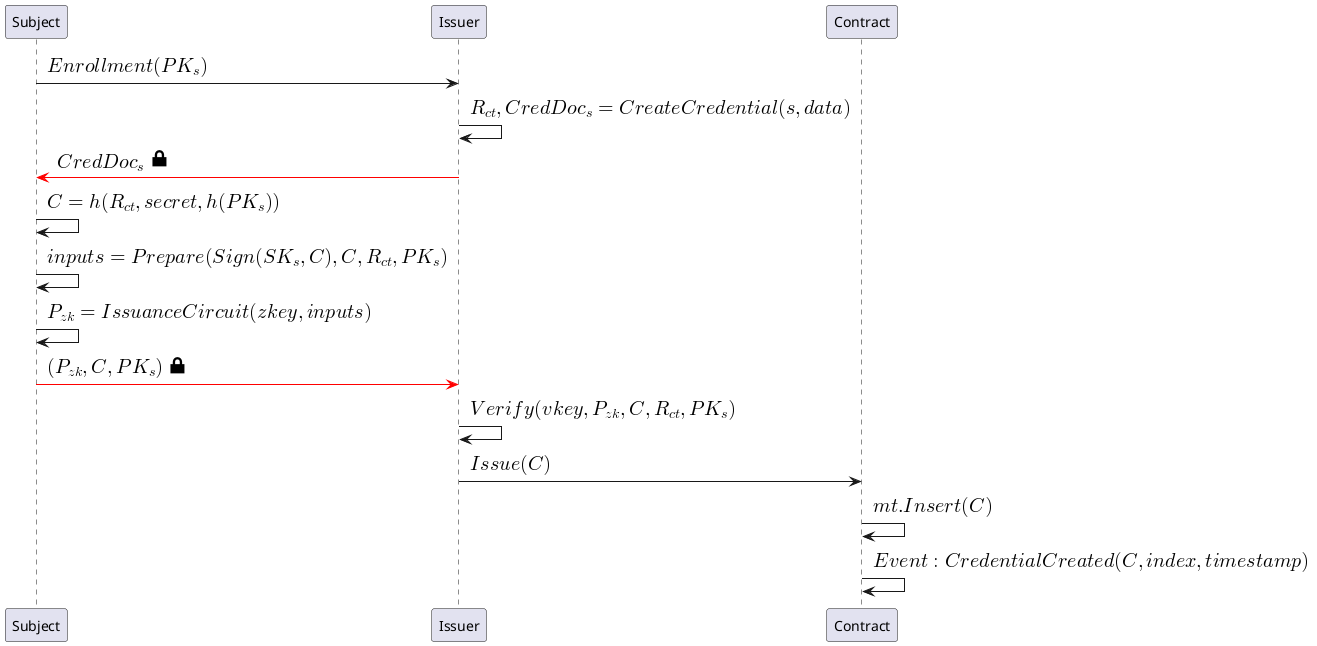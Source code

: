 @startuml (id=Registration)
' == Registration Phase ==
Subject -> Issuer: <latex>Enrollment(PK_{s})</latex>
' Creates a credential as a precise proof (merkle tree) for the subject s
Issuer -> Issuer: <latex>R_{ct}, CredDoc_{s} = CreateCredential(s, data)</latex>
' Send the credential to the subject over an encrypted channel
Issuer -[#FF0000]> Subject: <latex>CredDoc_{s}</latex><size:28><&lock-locked></size>
' Subject -> Subject: <latex>CheckCredClaims()</latex>
' Subject -> Subject: <latex>nullifier = R_{ct}</lnullifieratex>
' In our case the nullifier is a shared data between the issuer and the subject
' TODO: Alternativaly we could hide the nullifier from the issuer while still able to prove
' the correcness of the commitment (e.g. h(CRoot + salt)).
Subject -> Subject: <latex>C = h(R_{ct}, secret, h(PK_{s}))</latex>
Subject -> Subject: <latex>inputs = Prepare(Sign(SK_{s}, C), C, R_{ct}, PK_{s})</latex>
Subject -> Subject: <latex>P_{zk} = IssuanceCircuit(zkey, inputs)</latex>
Subject -[#FF0000]> Issuer : <latex>(P_{zk}, C, PK_{s})</latex><size:28><&lock-locked></size>
' note right Issuer
'   Checks:
'     - The commitment is from the correct credential root
'     - The commitment is signed by the correct subject
' end note
Issuer -> Issuer: <latex>Verify(vkey, P_{zk}, C, R_{ct}, PK_{s})</latex>
Issuer -> Contract: <latex>Issue(C)</latex>

Contract -> Contract: <latex>mt.Insert(C)</latex>
Contract -> Contract: <latex>Event:CredentialCreated(C, index, timestamp)</latex>
@enduml

@startuml (id=Approval)
' == Approval Phase ==
Subject -> Contract: <latex>CollectCredentialCreatedEvents()</latex>
Contract --> Subject: <latex>events</latex>
Subject -> Subject: <latex>mt = BuildCertTree(events)</latex>
Subject -> Subject: <latex>ct = BuildCredTree(credDoc)</latex>
Subject -> Subject: <latex>C = h(R_{ct}, secret, h(PK_{s}))</latex>
Subject -> Subject: <latex>P_{mt} = MerkleProof(R_{mt}, C)</latex>
Subject -> Subject: <latex>inputs = Prepare(C, P_{mt}, R_{mt}, h(R_{ct}), sender)</latex>
Subject -> Subject: <latex>P_{zk} = ApprovalCircuit(zkey, inputs)</latex>
Subject -> Contract: <latex>Approve(P_{zk}, R_{mt}, h(R_{ct}))</latex>
' Attest subject consents with the credential's claims
' note right Contract
'   Checks:
'     - The commitment exists in the contract's merkle tree
'     - The credential was not approved already
'     - The sender is the creator of the proof
' end note
Contract -> Contract: <latex>Verify(vkey, P_{zk}, R_{mt}, h(R_{ct}), sender)</latex>
Contract -> Contract: <latex>MarkCredentialAsIssued(h(R_{ct}))</latex>
Contract -> Contract: <latex>Event:CredentialIssued(sender, h(R_{ct}), timestamp)</latex>
@enduml

@startuml (id=Revocation)
' == Revocation ==
Issuer -> Contract: <latex>Revoke(h(R_{ct}), reason)</latex>
' Subjects can also revoke their credentials if they want
' Subject --> Contract: <latex>Revoke(h(R_{ct}), reason)</latex>
Contract -> Contract: <latex>MarkCredentialAsRevoked(h(R_{ct}))</latex>
Contract -> Contract: <latex>Event:CredentialRevoked(h(R_{ct}), reason, timestamp)</latex>
@enduml

@startuml (id=PresentationAuth)
' == Presentation: Authenticity Check ==
Verifier -> Subject: <latex>RequestAuthProof()</latex>
Subject -> Contract: <latex>CollectCredentialCreatedEvents()</latex>
Contract --> Subject: <latex>events</latex>
Subject -> Subject: <latex>mt = BuildCertTree(events)</latex>
Subject -> Subject: <latex>ct = BuildCredTree(credDoc)</latex>

Subject -> Subject: <latex>C = h(R_{ct}, secret, h(PK_{s}))</latex>
Subject -> Subject: <latex>P_{mt} = MerkleProof(R_{mt}, C)</latex>
Subject -> Subject: <latex>inputs = Prepare(Sign(SK_{s}, C), C, P_{mt}, R_{mt}, h(R_{ct}), PK_{s})</latex>
Subject -> Subject: <latex>P_{zk} = PresentationAuthCircuit(zkey, inputs)</latex>

Subject -> Verifier: <latex>(P_{zk}, h(R_{ct}),  R_{mt}, PK_{s})</latex>
Verifier -> Contract: <latex>IsKnownRoot(R_{mt})</latex>
Contract --> Verifier: <latex>true/false</latex>
' note right Verifier
'   Checks:
'     - The subject knows the pre-image of a commitment for the presented credential
'     - The credential was issued to him (he has knowledge of the EdDSA private key)
'     - The subject consent with the claims in the credential (i.e. signed by the subject)
'     - The commitment exists in the contract's merkle tree for the given root (was created by the right issuer => require ENS check!)
'     - The credential was not revoked or expired
' end note
Verifier -> Contract: <latex>VerifyCredentialStatus(h(R_{ct}))</latex>
alt #lightgreen Successful case
  Contract --> Verifier: Credential is valid (not revoked or expired)
else #pink Failure
  Contract --> Verifier: Credential is not valid
end
Verifier -> Verifier: <latex>Verify(vkey, P_{zk}, h(R_{ct}), R_{mt}, PK_{s})</latex>
@enduml

@startuml (id=PresentationConditionalQuery)
' == Presentation: Credential's Conditional Check ==
' TODO: retrieve and check credtree schema
' TODO: add example using merkle multiproof
Verifier -> Subject: <latex>RequestProofFor(FieldKey, Criterion, OP)</latex>
Subject -> Contract: <latex>CollectCredentialCreatedEvents()</latex>
Contract --> Subject: <latex>events</latex>
Subject -> Subject: <latex>mt = BuildCertTree(events)</latex>
Subject -> Subject: <latex>ct = BuildCredTree(credDoc)</latex>
Subject -> Subject: <latex>C = h(R_{ct}, secret, h(PK_{s}))</latex>
Subject -> Subject: <latex>P_{mt} = MerkleProof(R_{mt}, C)</latex>
Subject -> Subject: <latex>P_{ct} = MerkleProof(R_{ct}, h(FieldKey, value, salt))</latex>
Subject -> Subject: <latex>inputs = Prepare(C, P_{mt}, P_{ct}, R_{mt}, h(R_{ct}), FieldKey, Criterion, OP)</latex>
Subject -> Subject: <latex>P_{zk} = QueryCredentialFieldCircuit(zkey, inputs)</latex>

Subject -> Verifier: <latex>(P_{zk}, h(R_{ct}),  R_{mt})</latex>
Verifier -> Contract: <latex>IsKnownRoot(R_{mt})</latex>
Contract --> Verifier: <latex>true/false</latex>
Verifier -> Contract: <latex>VerifyCredentialStatus(h(R_{ct}))</latex>
alt #lightgreen Successful case
  Contract --> Verifier: Credential is valid (not revoked or expired)
else #pink Failure
  Contract --> Verifier: Credential is not valid
end
Verifier -> Verifier: <latex>Verify(vkey, P_{zk}, h(R_{ct}), R_{mt}, FieldKey, Criterion, OP)</latex>
@enduml

@startuml (id=PresentationTimeframe)
Verifier -> Subject: <latex>RequestProofFor(tsk, p, >=)</latex>
Subject -> Contract: <latex>CollectCredentialCreatedEvents()</latex>
Contract --> Subject: <latex>events</latex>
Subject -> Subject: <latex>mt = BuildCertTree(events)</latex>
loop n times
  Subject -> Subject: <latex>ct_{i} = BuildCredTree(credDoc_{i})</latex>
  Subject -> Subject: <latex>h_{i}, mp_{i} = MerkleProof(ct_{i})</latex>
end
Subject -> Subject: <latex>inputs = Prepare(mt, [h_{0},...,h_{n-1}], [mp_{0},...,mp_{n-1}],tsk, p, >=)</latex>
Subject -> Subject: <latex>P_{zk}, d_{total} = TimeframeProofCircuit(zkey, inputs)</latex>
Subject -> Verifier: <latex>(P_{zk}, [h_{0},...,h_{n-1}], R_{mt}, d_{total})</latex>
Verifier -> Contract: <latex>IsKnownRoot(R_{mt})</latex>
Contract --> Verifier: <latex>true/false</latex>
loop n times
  Verifier -> Contract: <latex>VerifyCredentialStatus(h_{i})</latex>
  alt #lightgreen Successful case
    Contract --> Verifier: Credential is valid (not revoked or expired)
  else #pink Failure
    Contract --> Verifier: Credential is not valid
  end
  Verifier -> Contract: <latex>RetrieveTimestamp(h_{i})</latex>
  Contract --> Verifier: <latex>t_{i}</latex>
  Verifier -> Verifier: <latex>t_{total} = t_{total} + t_{i}</latex>
end
' t_{total} and d_{total} should be close enough (considering a margin of error, i.e. offchain - onchain timestamp intervals).
' d_{total} can never be greater than t_{total} for a valid credential because of the happens before relation between the issuance and approval events.
' each d of d_{total} is created during the credential issuance (offchain), and each t is created during the credential approval (onchain), thus timstamp t must be always after a d.
Verifier -> Verifier: <latex>Check(t_{total} \ge d_{total} \land d_{total}\ \ge \ p)</latex>
Verifier -> Verifier: <latex>Verify(vkey, P_{zk}, [h_{0},...,h_{n-1}],  R_{mt}, tsk, d_{total}, p, >=)</latex>
@enduml

@startuml (id=PresentationScore)
Verifier -> Subject: <latex>SendRequirements([T_{0},...,T_{n-1}], [W_{0},...,W_{n-1}])</latex>
Subject -> Contract: <latex>CollectCredentialCreatedEvents()</latex>
Contract --> Subject: <latex>events</latex>
Subject -> Subject: <latex>mt = BuildCertTree(events)</latex>
loop n times
  Subject -> Subject: <latex>doc_{i} = GetCredentialWith(T_{i})</latex>
  Subject -> Subject: <latex>rct_{i}, ct_{i} = BuildCredTree(doc_{i})</latex>
  Subject -> Subject: <latex>mp_{i} = MerkleProof(mt, h(rct_{i}))</latex>
  Subject -> Subject: <latex>fields_{i} = [doc_{i}.tag, doc_{i}.grade]</latex>
  Subject -> Subject: <latex>cp_{i} = MerkleMultiProof(ct_{i}, fields_{i})</latex>
end
Subject -> Subject: <latex>inputs = Prepare(mt, [T_{0},...,T_{n-1}], [W_{0},...,W_{n-1}],\\[h_{0},...,h_{n-1}], [fields_{0},...,fields_{n-1}], [mp_{0},...,mp_{n-1}],\\[cp_{0},...,cp_{n-1}])</latex>
Subject -> Subject: <latex>P_{zk}, sc = ScoreCircuit(zkey, inputs)</latex>
Subject -> Verifier: <latex>(P_{zk}, [T_{0},...,T_{n-1}], [W_{0},...,W_{n-1}], R_{mt}, [h_{0},...,h_{n-1}], sc)</latex>
Verifier -> Contract: <latex>IsKnownRoot(R_{mt})</latex>
Contract --> Verifier: <latex>true/false</latex>
loop n times
  Verifier -> Contract: <latex>VerifyCredentialStatus(h_{i})</latex>
  alt #lightgreen Successful case
    Contract --> Verifier: Credential is valid (not revoked or expired)
  else #pink Failure
    Contract --> Verifier: Credential is not valid
  end
end
Verifier -> Verifier: <latex>Verify(vkey, P_{zk}, [T_{0},...,T_{n-1}], [W_{0},...,W_{n-1}], R_{mt}, sc)</latex>
@enduml

@enduml
